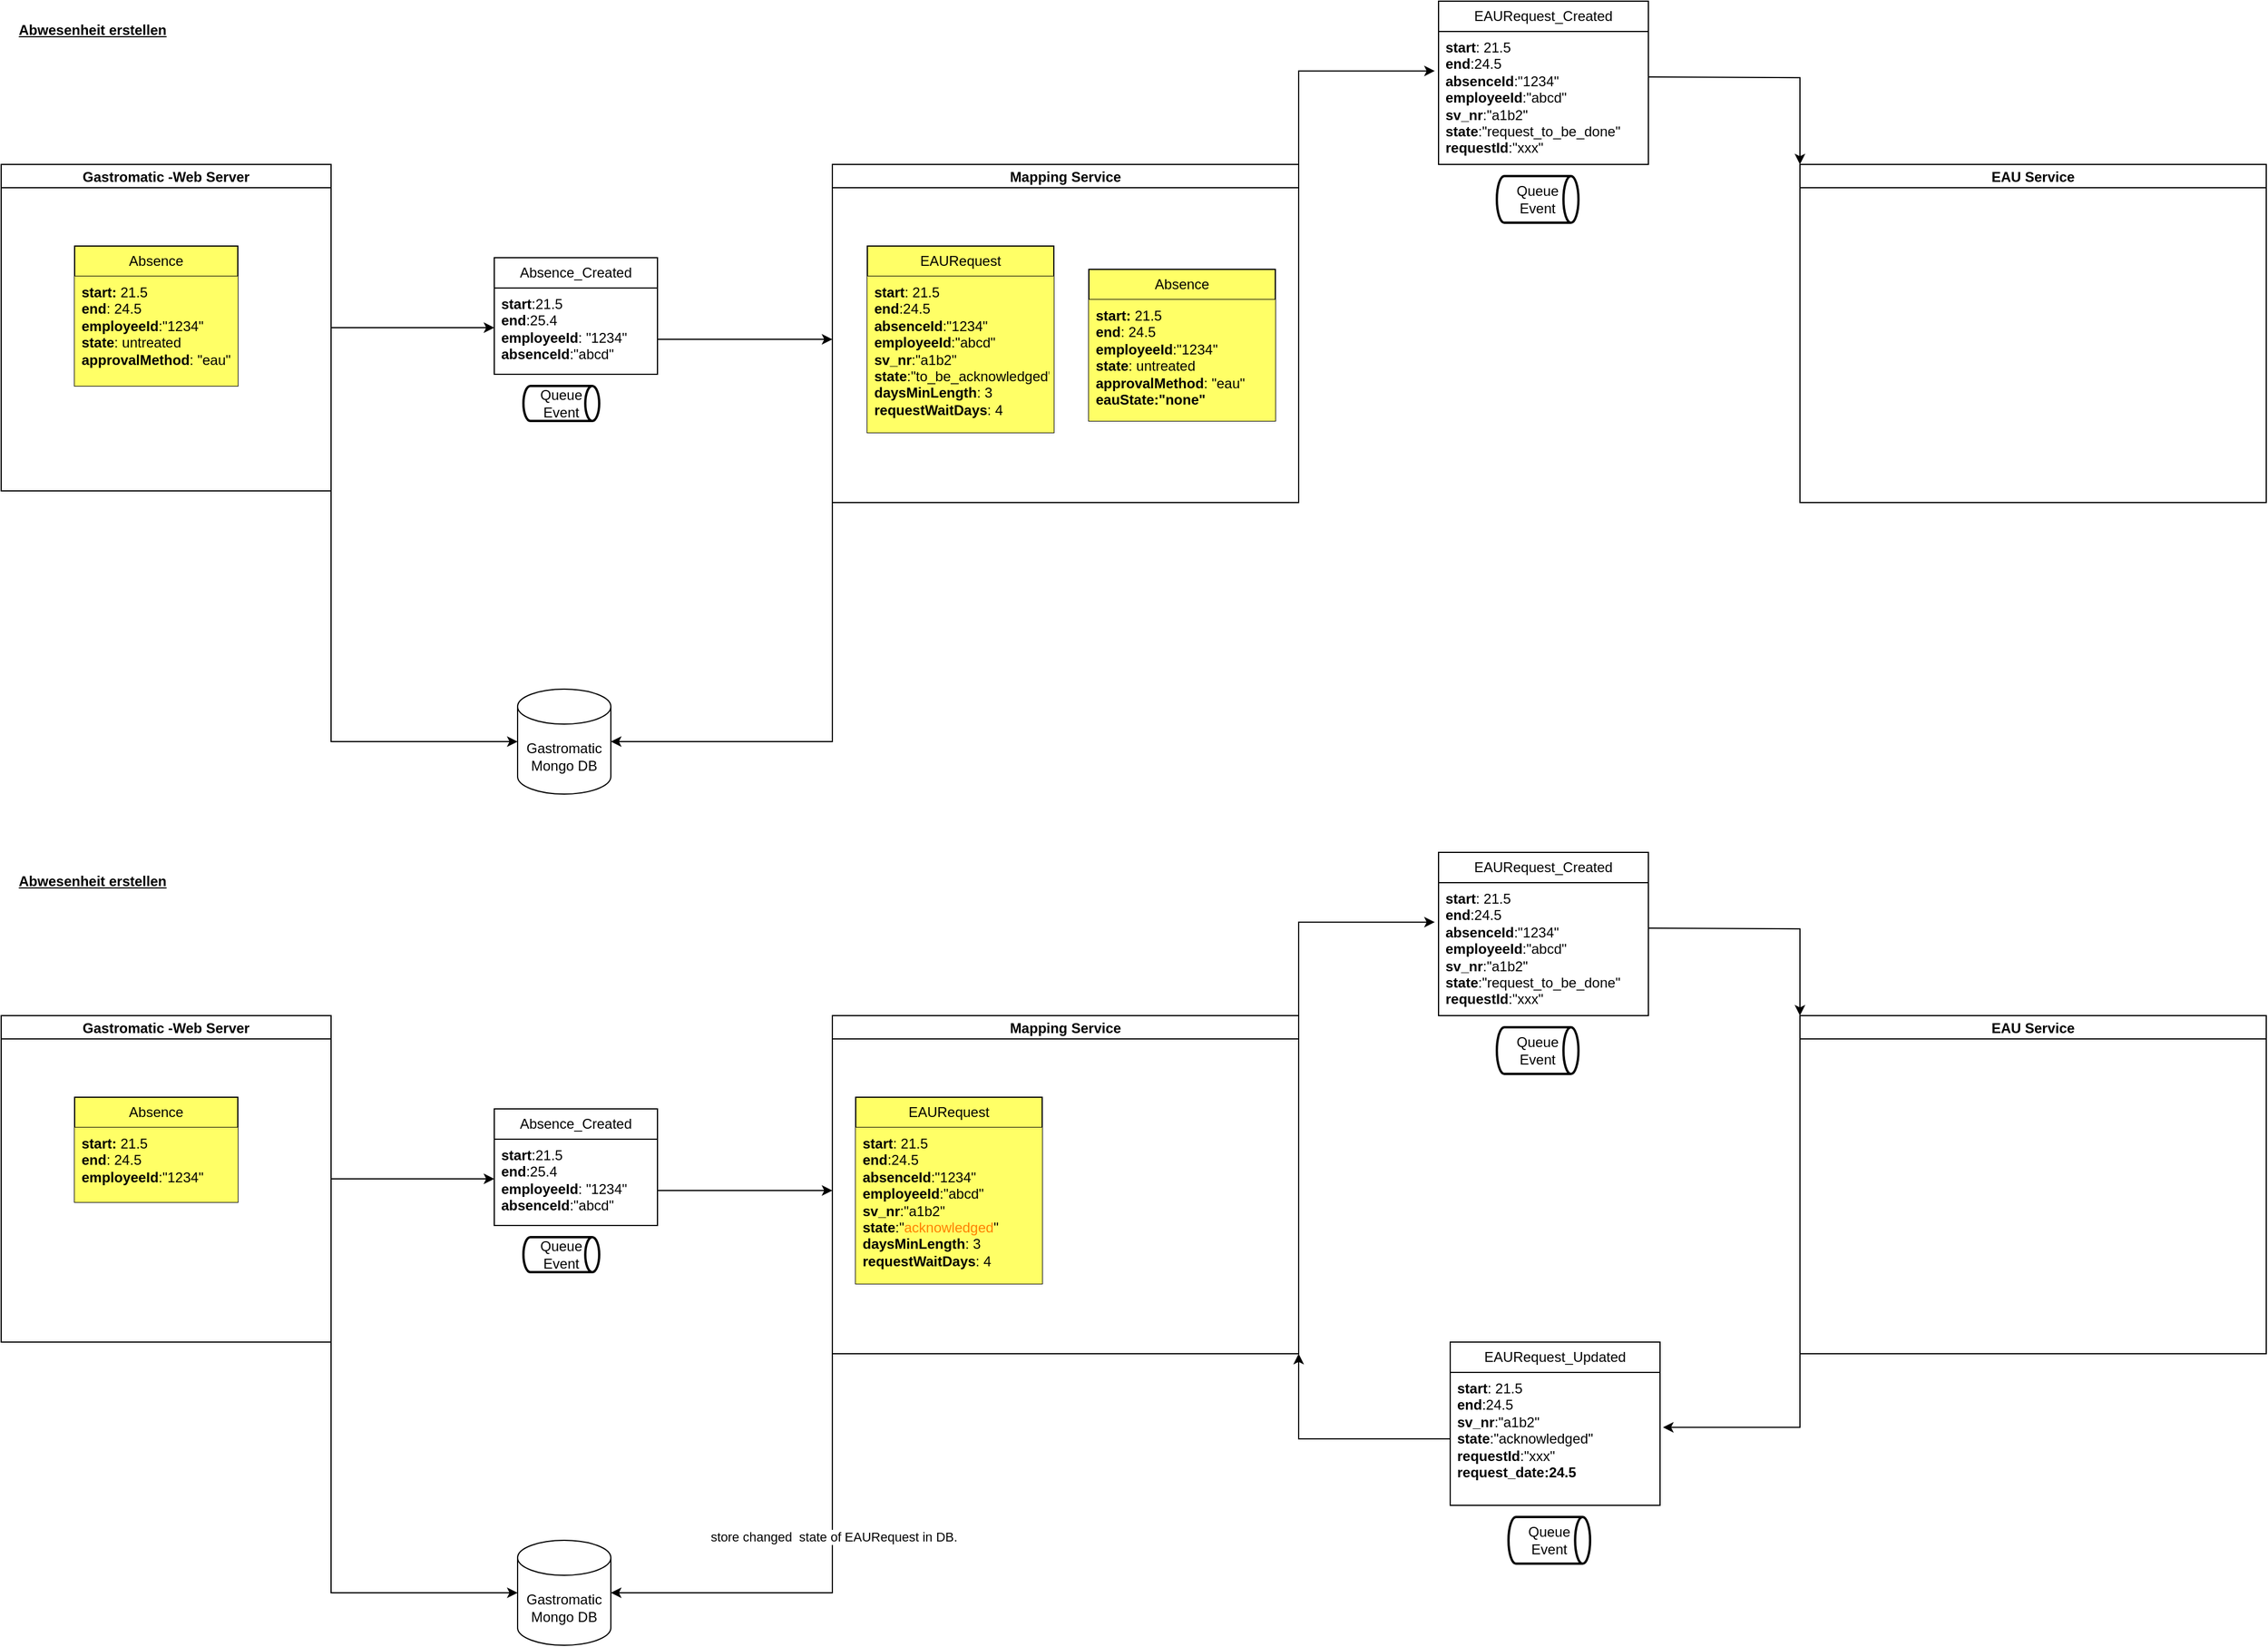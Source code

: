 <mxfile version="21.3.6" type="github">
  <diagram name="Seite-1" id="kVOeFTWO6oa_xXGF3e9C">
    <mxGraphModel dx="1366" dy="794" grid="1" gridSize="10" guides="1" tooltips="1" connect="1" arrows="1" fold="1" page="1" pageScale="1" pageWidth="827" pageHeight="1169" math="0" shadow="0">
      <root>
        <mxCell id="0" />
        <mxCell id="1" parent="0" />
        <mxCell id="QTL_-YQlNlm6OEau9mLx-2" value="&lt;b&gt;&lt;u&gt;Abwesenheit erstellen&lt;/u&gt;&lt;/b&gt;" style="text;html=1;align=center;verticalAlign=middle;resizable=0;points=[];autosize=1;strokeColor=none;fillColor=none;" vertex="1" parent="1">
          <mxGeometry x="20" y="120" width="150" height="30" as="geometry" />
        </mxCell>
        <mxCell id="QTL_-YQlNlm6OEau9mLx-23" value="" style="edgeStyle=orthogonalEdgeStyle;rounded=0;orthogonalLoop=1;jettySize=auto;html=1;" edge="1" parent="1" source="QTL_-YQlNlm6OEau9mLx-18">
          <mxGeometry relative="1" as="geometry">
            <mxPoint x="440" y="390" as="targetPoint" />
            <Array as="points">
              <mxPoint x="370" y="390" />
              <mxPoint x="370" y="390" />
            </Array>
          </mxGeometry>
        </mxCell>
        <mxCell id="QTL_-YQlNlm6OEau9mLx-55" style="edgeStyle=orthogonalEdgeStyle;rounded=0;orthogonalLoop=1;jettySize=auto;html=1;entryX=0;entryY=0.5;entryDx=0;entryDy=0;entryPerimeter=0;" edge="1" parent="1" source="QTL_-YQlNlm6OEau9mLx-18" target="QTL_-YQlNlm6OEau9mLx-54">
          <mxGeometry relative="1" as="geometry">
            <Array as="points">
              <mxPoint x="300" y="745" />
            </Array>
          </mxGeometry>
        </mxCell>
        <mxCell id="QTL_-YQlNlm6OEau9mLx-18" value="Gastromatic -Web Server" style="swimlane;startSize=20;horizontal=1;containerType=tree;" vertex="1" parent="1">
          <mxGeometry x="17" y="250" width="283" height="280" as="geometry" />
        </mxCell>
        <mxCell id="QTL_-YQlNlm6OEau9mLx-11" value="Absence" style="swimlane;fontStyle=0;childLayout=stackLayout;horizontal=1;startSize=26;fillColor=#FFFF66;horizontalStack=0;resizeParent=1;resizeParentMax=0;resizeLast=0;collapsible=1;marginBottom=0;whiteSpace=wrap;html=1;" vertex="1" parent="QTL_-YQlNlm6OEau9mLx-18">
          <mxGeometry x="63" y="70" width="140" height="120" as="geometry">
            <mxRectangle x="63" y="70" width="90" height="30" as="alternateBounds" />
          </mxGeometry>
        </mxCell>
        <mxCell id="QTL_-YQlNlm6OEau9mLx-12" value="&lt;b&gt;start:&lt;/b&gt; 21.5&lt;br&gt;&lt;b&gt;end&lt;/b&gt;: 24.5&lt;br&gt;&lt;b&gt;employeeId&lt;/b&gt;:&quot;1234&quot;&lt;br&gt;&lt;b&gt;state&lt;/b&gt;: untreated&lt;br&gt;&lt;b&gt;approvalMethod&lt;/b&gt;: &quot;eau&quot;" style="text;strokeColor=none;fillColor=#FFFF66;align=left;verticalAlign=top;spacingLeft=4;spacingRight=4;overflow=hidden;rotatable=0;points=[[0,0.5],[1,0.5]];portConstraint=eastwest;whiteSpace=wrap;html=1;" vertex="1" parent="QTL_-YQlNlm6OEau9mLx-11">
          <mxGeometry y="26" width="140" height="94" as="geometry" />
        </mxCell>
        <mxCell id="QTL_-YQlNlm6OEau9mLx-24" value="Absence_Created" style="swimlane;fontStyle=0;childLayout=stackLayout;horizontal=1;startSize=26;fillColor=none;horizontalStack=0;resizeParent=1;resizeParentMax=0;resizeLast=0;collapsible=1;marginBottom=0;whiteSpace=wrap;html=1;" vertex="1" parent="1">
          <mxGeometry x="440" y="330" width="140" height="100" as="geometry" />
        </mxCell>
        <mxCell id="QTL_-YQlNlm6OEau9mLx-27" value="&lt;b&gt;start&lt;/b&gt;:21.5&lt;br&gt;&lt;b&gt;end&lt;/b&gt;:25.4&lt;br&gt;&lt;b&gt;employeeId&lt;/b&gt;: &quot;1234&quot;&lt;br&gt;&lt;b&gt;absenceId&lt;/b&gt;:&quot;abcd&quot;" style="text;strokeColor=none;fillColor=none;align=left;verticalAlign=top;spacingLeft=4;spacingRight=4;overflow=hidden;rotatable=0;points=[[0,0.5],[1,0.5]];portConstraint=eastwest;whiteSpace=wrap;html=1;" vertex="1" parent="QTL_-YQlNlm6OEau9mLx-24">
          <mxGeometry y="26" width="140" height="74" as="geometry" />
        </mxCell>
        <mxCell id="QTL_-YQlNlm6OEau9mLx-58" style="edgeStyle=orthogonalEdgeStyle;rounded=0;orthogonalLoop=1;jettySize=auto;html=1;entryX=1;entryY=0.5;entryDx=0;entryDy=0;entryPerimeter=0;" edge="1" parent="1" source="QTL_-YQlNlm6OEau9mLx-35" target="QTL_-YQlNlm6OEau9mLx-54">
          <mxGeometry relative="1" as="geometry">
            <Array as="points">
              <mxPoint x="730" y="745" />
            </Array>
          </mxGeometry>
        </mxCell>
        <mxCell id="QTL_-YQlNlm6OEau9mLx-35" value="Mapping Service" style="swimlane;startSize=20;horizontal=1;containerType=tree;" vertex="1" parent="1">
          <mxGeometry x="730" y="250" width="400" height="290" as="geometry" />
        </mxCell>
        <mxCell id="QTL_-YQlNlm6OEau9mLx-132" value="EAURequest" style="swimlane;fontStyle=0;childLayout=stackLayout;horizontal=1;startSize=26;fillColor=#FFFF66;horizontalStack=0;resizeParent=1;resizeParentMax=0;resizeLast=0;collapsible=1;marginBottom=0;whiteSpace=wrap;html=1;" vertex="1" parent="QTL_-YQlNlm6OEau9mLx-35">
          <mxGeometry x="30" y="70" width="160" height="160" as="geometry">
            <mxRectangle x="63" y="70" width="90" height="30" as="alternateBounds" />
          </mxGeometry>
        </mxCell>
        <mxCell id="QTL_-YQlNlm6OEau9mLx-133" value="&lt;b&gt;start&lt;/b&gt;: 21.5&lt;br&gt;&lt;b&gt;end&lt;/b&gt;:24.5&lt;br&gt;&lt;b&gt;absenceId&lt;/b&gt;:&quot;1234&quot;&lt;br&gt;&lt;b&gt;employeeId&lt;/b&gt;:&quot;abcd&quot;&lt;br&gt;&lt;b&gt;sv_nr&lt;/b&gt;:&quot;a1b2&quot;&lt;br&gt;&lt;b&gt;state&lt;/b&gt;:&quot;to_be_acknowledged&quot;&lt;br&gt;&lt;b&gt;daysMinLength&lt;/b&gt;: 3&lt;br&gt;&lt;b&gt;requestWaitDays&lt;/b&gt;: 4&lt;br&gt;" style="text;strokeColor=none;fillColor=#FFFF66;align=left;verticalAlign=top;spacingLeft=4;spacingRight=4;overflow=hidden;rotatable=0;points=[[0,0.5],[1,0.5]];portConstraint=eastwest;whiteSpace=wrap;html=1;" vertex="1" parent="QTL_-YQlNlm6OEau9mLx-132">
          <mxGeometry y="26" width="160" height="134" as="geometry" />
        </mxCell>
        <mxCell id="QTL_-YQlNlm6OEau9mLx-134" value="Absence" style="swimlane;fontStyle=0;childLayout=stackLayout;horizontal=1;startSize=26;fillColor=#FFFF66;horizontalStack=0;resizeParent=1;resizeParentMax=0;resizeLast=0;collapsible=1;marginBottom=0;whiteSpace=wrap;html=1;" vertex="1" parent="QTL_-YQlNlm6OEau9mLx-35">
          <mxGeometry x="220" y="90" width="160" height="130" as="geometry">
            <mxRectangle x="63" y="70" width="90" height="30" as="alternateBounds" />
          </mxGeometry>
        </mxCell>
        <mxCell id="QTL_-YQlNlm6OEau9mLx-135" value="&lt;b&gt;start:&lt;/b&gt; 21.5&lt;br&gt;&lt;b&gt;end&lt;/b&gt;: 24.5&lt;br&gt;&lt;b&gt;employeeId&lt;/b&gt;:&quot;1234&quot;&lt;br&gt;&lt;b style=&quot;border-color: var(--border-color);&quot;&gt;state&lt;/b&gt;: untreated&lt;br style=&quot;border-color: var(--border-color);&quot;&gt;&lt;b style=&quot;border-color: var(--border-color);&quot;&gt;approvalMethod&lt;/b&gt;: &quot;eau&quot;&lt;br&gt;&lt;b style=&quot;border-color: var(--border-color);&quot;&gt;eauState:&quot;none&quot;&lt;/b&gt;" style="text;strokeColor=none;fillColor=#FFFF66;align=left;verticalAlign=top;spacingLeft=4;spacingRight=4;overflow=hidden;rotatable=0;points=[[0,0.5],[1,0.5]];portConstraint=eastwest;whiteSpace=wrap;html=1;" vertex="1" parent="QTL_-YQlNlm6OEau9mLx-134">
          <mxGeometry y="26" width="160" height="104" as="geometry" />
        </mxCell>
        <mxCell id="QTL_-YQlNlm6OEau9mLx-42" style="edgeStyle=orthogonalEdgeStyle;rounded=0;orthogonalLoop=1;jettySize=auto;html=1;" edge="1" parent="1">
          <mxGeometry relative="1" as="geometry">
            <mxPoint x="580" y="400" as="sourcePoint" />
            <mxPoint x="730" y="400" as="targetPoint" />
            <Array as="points">
              <mxPoint x="670" y="400" />
              <mxPoint x="670" y="400" />
            </Array>
          </mxGeometry>
        </mxCell>
        <mxCell id="QTL_-YQlNlm6OEau9mLx-44" value="Queue Event" style="strokeWidth=2;html=1;shape=mxgraph.flowchart.direct_data;whiteSpace=wrap;" vertex="1" parent="1">
          <mxGeometry x="465" y="440" width="65" height="30" as="geometry" />
        </mxCell>
        <mxCell id="QTL_-YQlNlm6OEau9mLx-45" value="" style="edgeStyle=orthogonalEdgeStyle;rounded=0;orthogonalLoop=1;jettySize=auto;html=1;entryX=-0.018;entryY=0.297;entryDx=0;entryDy=0;entryPerimeter=0;exitX=1;exitY=0;exitDx=0;exitDy=0;" edge="1" parent="1" source="QTL_-YQlNlm6OEau9mLx-35" target="QTL_-YQlNlm6OEau9mLx-49">
          <mxGeometry relative="1" as="geometry">
            <mxPoint x="1130" y="170" as="sourcePoint" />
            <mxPoint x="1240" y="170" as="targetPoint" />
            <Array as="points" />
          </mxGeometry>
        </mxCell>
        <mxCell id="QTL_-YQlNlm6OEau9mLx-46" value="EAURequest_Created" style="swimlane;fontStyle=0;childLayout=stackLayout;horizontal=1;startSize=26;fillColor=none;horizontalStack=0;resizeParent=1;resizeParentMax=0;resizeLast=0;collapsible=1;marginBottom=0;whiteSpace=wrap;html=1;" vertex="1" parent="1">
          <mxGeometry x="1250" y="110" width="180" height="140" as="geometry" />
        </mxCell>
        <mxCell id="QTL_-YQlNlm6OEau9mLx-49" value="&lt;b&gt;start&lt;/b&gt;: 21.5&lt;br style=&quot;border-color: var(--border-color);&quot;&gt;&lt;b&gt;end&lt;/b&gt;:24.5&lt;br style=&quot;border-color: var(--border-color);&quot;&gt;&lt;b&gt;absenceId&lt;/b&gt;:&quot;1234&quot;&lt;br style=&quot;border-color: var(--border-color);&quot;&gt;&lt;b&gt;employeeId&lt;/b&gt;:&quot;abcd&quot;&lt;br style=&quot;border-color: var(--border-color);&quot;&gt;&lt;b&gt;sv_nr&lt;/b&gt;:&quot;a1b2&quot;&lt;br style=&quot;border-color: var(--border-color);&quot;&gt;&lt;b&gt;state&lt;/b&gt;:&quot;request_to_be_done&quot;&lt;br&gt;&lt;b&gt;requestId&lt;/b&gt;:&quot;xxx&quot;" style="text;strokeColor=none;fillColor=none;align=left;verticalAlign=top;spacingLeft=4;spacingRight=4;overflow=hidden;rotatable=0;points=[[0,0.5],[1,0.5]];portConstraint=eastwest;whiteSpace=wrap;html=1;" vertex="1" parent="QTL_-YQlNlm6OEau9mLx-46">
          <mxGeometry y="26" width="180" height="114" as="geometry" />
        </mxCell>
        <mxCell id="QTL_-YQlNlm6OEau9mLx-50" style="edgeStyle=orthogonalEdgeStyle;rounded=0;orthogonalLoop=1;jettySize=auto;html=1;entryX=0;entryY=0;entryDx=0;entryDy=0;" edge="1" parent="1" target="QTL_-YQlNlm6OEau9mLx-67">
          <mxGeometry relative="1" as="geometry">
            <mxPoint x="1560" y="175" as="targetPoint" />
            <mxPoint x="1430" y="175.053" as="sourcePoint" />
          </mxGeometry>
        </mxCell>
        <mxCell id="QTL_-YQlNlm6OEau9mLx-51" value="Queue Event" style="strokeWidth=2;html=1;shape=mxgraph.flowchart.direct_data;whiteSpace=wrap;" vertex="1" parent="1">
          <mxGeometry x="1300" y="260" width="70" height="40" as="geometry" />
        </mxCell>
        <mxCell id="QTL_-YQlNlm6OEau9mLx-54" value="Gastromatic Mongo DB" style="shape=cylinder3;whiteSpace=wrap;html=1;boundedLbl=1;backgroundOutline=1;size=15;" vertex="1" parent="1">
          <mxGeometry x="460" y="700" width="80" height="90" as="geometry" />
        </mxCell>
        <mxCell id="QTL_-YQlNlm6OEau9mLx-67" value="EAU Service" style="swimlane;startSize=20;horizontal=1;containerType=tree;" vertex="1" parent="1">
          <mxGeometry x="1560" y="250" width="400" height="290" as="geometry" />
        </mxCell>
        <mxCell id="QTL_-YQlNlm6OEau9mLx-105" value="&lt;b&gt;&lt;u&gt;Abwesenheit erstellen&lt;/u&gt;&lt;/b&gt;" style="text;html=1;align=center;verticalAlign=middle;resizable=0;points=[];autosize=1;strokeColor=none;fillColor=none;" vertex="1" parent="1">
          <mxGeometry x="20" y="850" width="150" height="30" as="geometry" />
        </mxCell>
        <mxCell id="QTL_-YQlNlm6OEau9mLx-106" value="" style="edgeStyle=orthogonalEdgeStyle;rounded=0;orthogonalLoop=1;jettySize=auto;html=1;" edge="1" parent="1" source="QTL_-YQlNlm6OEau9mLx-108">
          <mxGeometry relative="1" as="geometry">
            <mxPoint x="440" y="1120" as="targetPoint" />
            <Array as="points">
              <mxPoint x="370" y="1120" />
              <mxPoint x="370" y="1120" />
            </Array>
          </mxGeometry>
        </mxCell>
        <mxCell id="QTL_-YQlNlm6OEau9mLx-107" style="edgeStyle=orthogonalEdgeStyle;rounded=0;orthogonalLoop=1;jettySize=auto;html=1;entryX=0;entryY=0.5;entryDx=0;entryDy=0;entryPerimeter=0;" edge="1" parent="1" source="QTL_-YQlNlm6OEau9mLx-108" target="QTL_-YQlNlm6OEau9mLx-124">
          <mxGeometry relative="1" as="geometry">
            <Array as="points">
              <mxPoint x="300" y="1475" />
            </Array>
          </mxGeometry>
        </mxCell>
        <mxCell id="QTL_-YQlNlm6OEau9mLx-108" value="Gastromatic -Web Server" style="swimlane;startSize=20;horizontal=1;containerType=tree;" vertex="1" parent="1">
          <mxGeometry x="17" y="980" width="283" height="280" as="geometry" />
        </mxCell>
        <mxCell id="QTL_-YQlNlm6OEau9mLx-109" value="Absence" style="swimlane;fontStyle=0;childLayout=stackLayout;horizontal=1;startSize=26;fillColor=#FFFF66;horizontalStack=0;resizeParent=1;resizeParentMax=0;resizeLast=0;collapsible=1;marginBottom=0;whiteSpace=wrap;html=1;" vertex="1" parent="QTL_-YQlNlm6OEau9mLx-108">
          <mxGeometry x="63" y="70" width="140" height="90" as="geometry">
            <mxRectangle x="63" y="70" width="90" height="30" as="alternateBounds" />
          </mxGeometry>
        </mxCell>
        <mxCell id="QTL_-YQlNlm6OEau9mLx-110" value="&lt;b&gt;start:&lt;/b&gt; 21.5&lt;br&gt;&lt;b&gt;end&lt;/b&gt;: 24.5&lt;br&gt;&lt;b&gt;employeeId&lt;/b&gt;:&quot;1234&quot;" style="text;strokeColor=none;fillColor=#FFFF66;align=left;verticalAlign=top;spacingLeft=4;spacingRight=4;overflow=hidden;rotatable=0;points=[[0,0.5],[1,0.5]];portConstraint=eastwest;whiteSpace=wrap;html=1;" vertex="1" parent="QTL_-YQlNlm6OEau9mLx-109">
          <mxGeometry y="26" width="140" height="64" as="geometry" />
        </mxCell>
        <mxCell id="QTL_-YQlNlm6OEau9mLx-111" value="Absence_Created" style="swimlane;fontStyle=0;childLayout=stackLayout;horizontal=1;startSize=26;fillColor=none;horizontalStack=0;resizeParent=1;resizeParentMax=0;resizeLast=0;collapsible=1;marginBottom=0;whiteSpace=wrap;html=1;" vertex="1" parent="1">
          <mxGeometry x="440" y="1060" width="140" height="100" as="geometry" />
        </mxCell>
        <mxCell id="QTL_-YQlNlm6OEau9mLx-112" value="&lt;b&gt;start&lt;/b&gt;:21.5&lt;br&gt;&lt;b&gt;end&lt;/b&gt;:25.4&lt;br&gt;&lt;b&gt;employeeId&lt;/b&gt;: &quot;1234&quot;&lt;br&gt;&lt;b&gt;absenceId&lt;/b&gt;:&quot;abcd&quot;" style="text;strokeColor=none;fillColor=none;align=left;verticalAlign=top;spacingLeft=4;spacingRight=4;overflow=hidden;rotatable=0;points=[[0,0.5],[1,0.5]];portConstraint=eastwest;whiteSpace=wrap;html=1;" vertex="1" parent="QTL_-YQlNlm6OEau9mLx-111">
          <mxGeometry y="26" width="140" height="74" as="geometry" />
        </mxCell>
        <mxCell id="QTL_-YQlNlm6OEau9mLx-113" style="edgeStyle=orthogonalEdgeStyle;rounded=0;orthogonalLoop=1;jettySize=auto;html=1;entryX=1;entryY=0.5;entryDx=0;entryDy=0;entryPerimeter=0;" edge="1" parent="1" source="QTL_-YQlNlm6OEau9mLx-114" target="QTL_-YQlNlm6OEau9mLx-124">
          <mxGeometry relative="1" as="geometry">
            <Array as="points">
              <mxPoint x="730" y="1475" />
            </Array>
          </mxGeometry>
        </mxCell>
        <mxCell id="QTL_-YQlNlm6OEau9mLx-131" value="store changed&amp;nbsp; state of EAURequest in DB." style="edgeLabel;html=1;align=center;verticalAlign=middle;resizable=0;points=[];" vertex="1" connectable="0" parent="QTL_-YQlNlm6OEau9mLx-113">
          <mxGeometry x="-0.205" y="1" relative="1" as="geometry">
            <mxPoint as="offset" />
          </mxGeometry>
        </mxCell>
        <mxCell id="QTL_-YQlNlm6OEau9mLx-114" value="Mapping Service" style="swimlane;startSize=20;horizontal=1;containerType=tree;" vertex="1" parent="1">
          <mxGeometry x="730" y="980" width="400" height="290" as="geometry" />
        </mxCell>
        <mxCell id="QTL_-YQlNlm6OEau9mLx-115" value="EAURequest" style="swimlane;fontStyle=0;childLayout=stackLayout;horizontal=1;startSize=26;fillColor=#FFFF66;horizontalStack=0;resizeParent=1;resizeParentMax=0;resizeLast=0;collapsible=1;marginBottom=0;whiteSpace=wrap;html=1;" vertex="1" parent="QTL_-YQlNlm6OEau9mLx-114">
          <mxGeometry x="20" y="70" width="160" height="160" as="geometry">
            <mxRectangle x="63" y="70" width="90" height="30" as="alternateBounds" />
          </mxGeometry>
        </mxCell>
        <mxCell id="QTL_-YQlNlm6OEau9mLx-116" value="&lt;b&gt;start&lt;/b&gt;: 21.5&lt;br&gt;&lt;b&gt;end&lt;/b&gt;:24.5&lt;br&gt;&lt;b&gt;absenceId&lt;/b&gt;:&quot;1234&quot;&lt;br&gt;&lt;b&gt;employeeId&lt;/b&gt;:&quot;abcd&quot;&lt;br&gt;&lt;b&gt;sv_nr&lt;/b&gt;:&quot;a1b2&quot;&lt;br&gt;&lt;b&gt;state&lt;/b&gt;:&quot;&lt;font color=&quot;#ff8000&quot;&gt;acknowledged&lt;/font&gt;&quot;&lt;br&gt;&lt;b&gt;daysMinLength&lt;/b&gt;: 3&lt;br&gt;&lt;b&gt;requestWaitDays&lt;/b&gt;: 4" style="text;strokeColor=none;fillColor=#FFFF66;align=left;verticalAlign=top;spacingLeft=4;spacingRight=4;overflow=hidden;rotatable=0;points=[[0,0.5],[1,0.5]];portConstraint=eastwest;whiteSpace=wrap;html=1;" vertex="1" parent="QTL_-YQlNlm6OEau9mLx-115">
          <mxGeometry y="26" width="160" height="134" as="geometry" />
        </mxCell>
        <mxCell id="QTL_-YQlNlm6OEau9mLx-117" style="edgeStyle=orthogonalEdgeStyle;rounded=0;orthogonalLoop=1;jettySize=auto;html=1;" edge="1" parent="1">
          <mxGeometry relative="1" as="geometry">
            <mxPoint x="580" y="1130" as="sourcePoint" />
            <mxPoint x="730" y="1130" as="targetPoint" />
            <Array as="points">
              <mxPoint x="670" y="1130" />
              <mxPoint x="670" y="1130" />
            </Array>
          </mxGeometry>
        </mxCell>
        <mxCell id="QTL_-YQlNlm6OEau9mLx-118" value="Queue Event" style="strokeWidth=2;html=1;shape=mxgraph.flowchart.direct_data;whiteSpace=wrap;" vertex="1" parent="1">
          <mxGeometry x="465" y="1170" width="65" height="30" as="geometry" />
        </mxCell>
        <mxCell id="QTL_-YQlNlm6OEau9mLx-119" value="" style="edgeStyle=orthogonalEdgeStyle;rounded=0;orthogonalLoop=1;jettySize=auto;html=1;entryX=-0.018;entryY=0.297;entryDx=0;entryDy=0;entryPerimeter=0;exitX=1;exitY=0;exitDx=0;exitDy=0;" edge="1" parent="1" source="QTL_-YQlNlm6OEau9mLx-114" target="QTL_-YQlNlm6OEau9mLx-121">
          <mxGeometry relative="1" as="geometry">
            <mxPoint x="1130" y="900" as="sourcePoint" />
            <mxPoint x="1240" y="900" as="targetPoint" />
            <Array as="points" />
          </mxGeometry>
        </mxCell>
        <mxCell id="QTL_-YQlNlm6OEau9mLx-120" value="EAURequest_Created" style="swimlane;fontStyle=0;childLayout=stackLayout;horizontal=1;startSize=26;fillColor=none;horizontalStack=0;resizeParent=1;resizeParentMax=0;resizeLast=0;collapsible=1;marginBottom=0;whiteSpace=wrap;html=1;" vertex="1" parent="1">
          <mxGeometry x="1250" y="840" width="180" height="140" as="geometry" />
        </mxCell>
        <mxCell id="QTL_-YQlNlm6OEau9mLx-121" value="&lt;b&gt;start&lt;/b&gt;: 21.5&lt;br style=&quot;border-color: var(--border-color);&quot;&gt;&lt;b&gt;end&lt;/b&gt;:24.5&lt;br style=&quot;border-color: var(--border-color);&quot;&gt;&lt;b&gt;absenceId&lt;/b&gt;:&quot;1234&quot;&lt;br style=&quot;border-color: var(--border-color);&quot;&gt;&lt;b&gt;employeeId&lt;/b&gt;:&quot;abcd&quot;&lt;br style=&quot;border-color: var(--border-color);&quot;&gt;&lt;b&gt;sv_nr&lt;/b&gt;:&quot;a1b2&quot;&lt;br style=&quot;border-color: var(--border-color);&quot;&gt;&lt;b&gt;state&lt;/b&gt;:&quot;request_to_be_done&quot;&lt;br&gt;&lt;b&gt;requestId&lt;/b&gt;:&quot;xxx&quot;" style="text;strokeColor=none;fillColor=none;align=left;verticalAlign=top;spacingLeft=4;spacingRight=4;overflow=hidden;rotatable=0;points=[[0,0.5],[1,0.5]];portConstraint=eastwest;whiteSpace=wrap;html=1;" vertex="1" parent="QTL_-YQlNlm6OEau9mLx-120">
          <mxGeometry y="26" width="180" height="114" as="geometry" />
        </mxCell>
        <mxCell id="QTL_-YQlNlm6OEau9mLx-122" style="edgeStyle=orthogonalEdgeStyle;rounded=0;orthogonalLoop=1;jettySize=auto;html=1;entryX=0;entryY=0;entryDx=0;entryDy=0;" edge="1" parent="1" target="QTL_-YQlNlm6OEau9mLx-126">
          <mxGeometry relative="1" as="geometry">
            <mxPoint x="1560" y="905" as="targetPoint" />
            <mxPoint x="1430" y="905.053" as="sourcePoint" />
          </mxGeometry>
        </mxCell>
        <mxCell id="QTL_-YQlNlm6OEau9mLx-123" value="Queue Event" style="strokeWidth=2;html=1;shape=mxgraph.flowchart.direct_data;whiteSpace=wrap;" vertex="1" parent="1">
          <mxGeometry x="1300" y="990" width="70" height="40" as="geometry" />
        </mxCell>
        <mxCell id="QTL_-YQlNlm6OEau9mLx-124" value="Gastromatic Mongo DB" style="shape=cylinder3;whiteSpace=wrap;html=1;boundedLbl=1;backgroundOutline=1;size=15;" vertex="1" parent="1">
          <mxGeometry x="460" y="1430" width="80" height="90" as="geometry" />
        </mxCell>
        <mxCell id="QTL_-YQlNlm6OEau9mLx-125" style="edgeStyle=orthogonalEdgeStyle;rounded=0;orthogonalLoop=1;jettySize=auto;html=1;entryX=1.014;entryY=0.413;entryDx=0;entryDy=0;entryPerimeter=0;" edge="1" parent="1" source="QTL_-YQlNlm6OEau9mLx-126" target="QTL_-YQlNlm6OEau9mLx-128">
          <mxGeometry relative="1" as="geometry">
            <Array as="points">
              <mxPoint x="1560" y="1333" />
            </Array>
          </mxGeometry>
        </mxCell>
        <mxCell id="QTL_-YQlNlm6OEau9mLx-126" value="EAU Service" style="swimlane;startSize=20;horizontal=1;containerType=tree;" vertex="1" parent="1">
          <mxGeometry x="1560" y="980" width="400" height="290" as="geometry" />
        </mxCell>
        <mxCell id="QTL_-YQlNlm6OEau9mLx-127" value="EAURequest_Updated" style="swimlane;fontStyle=0;childLayout=stackLayout;horizontal=1;startSize=26;fillColor=none;horizontalStack=0;resizeParent=1;resizeParentMax=0;resizeLast=0;collapsible=1;marginBottom=0;whiteSpace=wrap;html=1;" vertex="1" parent="1">
          <mxGeometry x="1260" y="1260" width="180" height="140" as="geometry" />
        </mxCell>
        <mxCell id="QTL_-YQlNlm6OEau9mLx-128" value="&lt;b&gt;start&lt;/b&gt;: 21.5&lt;br style=&quot;border-color: var(--border-color);&quot;&gt;&lt;b&gt;end&lt;/b&gt;:24.5&lt;br style=&quot;border-color: var(--border-color);&quot;&gt;&lt;b&gt;sv_nr&lt;/b&gt;:&quot;a1b2&quot;&lt;br style=&quot;border-color: var(--border-color);&quot;&gt;&lt;b&gt;state&lt;/b&gt;:&quot;acknowledged&quot;&lt;br&gt;&lt;b&gt;requestId&lt;/b&gt;:&quot;xxx&quot;&lt;br&gt;&lt;b&gt;request_date:24.5&lt;/b&gt;" style="text;strokeColor=none;fillColor=none;align=left;verticalAlign=top;spacingLeft=4;spacingRight=4;overflow=hidden;rotatable=0;points=[[0,0.5],[1,0.5]];portConstraint=eastwest;whiteSpace=wrap;html=1;" vertex="1" parent="QTL_-YQlNlm6OEau9mLx-127">
          <mxGeometry y="26" width="180" height="114" as="geometry" />
        </mxCell>
        <mxCell id="QTL_-YQlNlm6OEau9mLx-129" value="Queue Event" style="strokeWidth=2;html=1;shape=mxgraph.flowchart.direct_data;whiteSpace=wrap;" vertex="1" parent="1">
          <mxGeometry x="1310" y="1410" width="70" height="40" as="geometry" />
        </mxCell>
        <mxCell id="QTL_-YQlNlm6OEau9mLx-130" style="edgeStyle=orthogonalEdgeStyle;rounded=0;orthogonalLoop=1;jettySize=auto;html=1;entryX=1;entryY=1;entryDx=0;entryDy=0;" edge="1" parent="1" source="QTL_-YQlNlm6OEau9mLx-128" target="QTL_-YQlNlm6OEau9mLx-114">
          <mxGeometry relative="1" as="geometry" />
        </mxCell>
      </root>
    </mxGraphModel>
  </diagram>
</mxfile>
